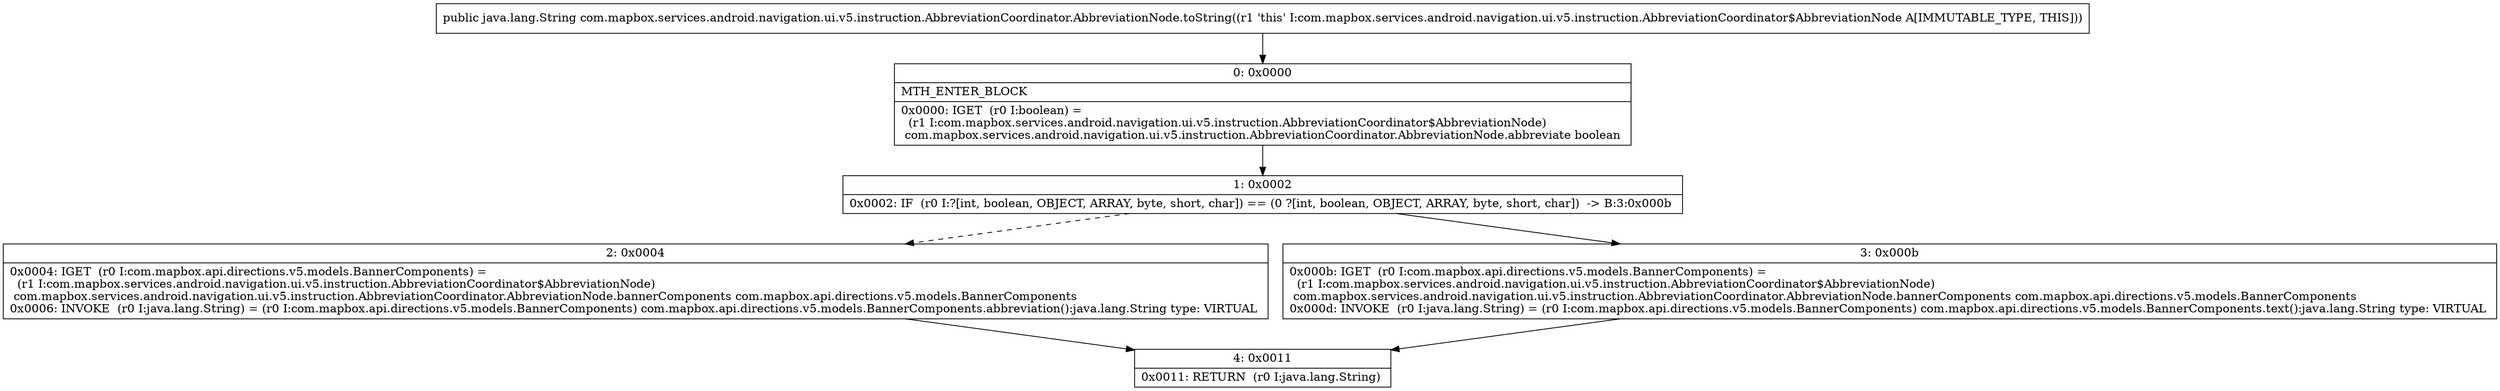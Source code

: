 digraph "CFG forcom.mapbox.services.android.navigation.ui.v5.instruction.AbbreviationCoordinator.AbbreviationNode.toString()Ljava\/lang\/String;" {
Node_0 [shape=record,label="{0\:\ 0x0000|MTH_ENTER_BLOCK\l|0x0000: IGET  (r0 I:boolean) = \l  (r1 I:com.mapbox.services.android.navigation.ui.v5.instruction.AbbreviationCoordinator$AbbreviationNode)\l com.mapbox.services.android.navigation.ui.v5.instruction.AbbreviationCoordinator.AbbreviationNode.abbreviate boolean \l}"];
Node_1 [shape=record,label="{1\:\ 0x0002|0x0002: IF  (r0 I:?[int, boolean, OBJECT, ARRAY, byte, short, char]) == (0 ?[int, boolean, OBJECT, ARRAY, byte, short, char])  \-\> B:3:0x000b \l}"];
Node_2 [shape=record,label="{2\:\ 0x0004|0x0004: IGET  (r0 I:com.mapbox.api.directions.v5.models.BannerComponents) = \l  (r1 I:com.mapbox.services.android.navigation.ui.v5.instruction.AbbreviationCoordinator$AbbreviationNode)\l com.mapbox.services.android.navigation.ui.v5.instruction.AbbreviationCoordinator.AbbreviationNode.bannerComponents com.mapbox.api.directions.v5.models.BannerComponents \l0x0006: INVOKE  (r0 I:java.lang.String) = (r0 I:com.mapbox.api.directions.v5.models.BannerComponents) com.mapbox.api.directions.v5.models.BannerComponents.abbreviation():java.lang.String type: VIRTUAL \l}"];
Node_3 [shape=record,label="{3\:\ 0x000b|0x000b: IGET  (r0 I:com.mapbox.api.directions.v5.models.BannerComponents) = \l  (r1 I:com.mapbox.services.android.navigation.ui.v5.instruction.AbbreviationCoordinator$AbbreviationNode)\l com.mapbox.services.android.navigation.ui.v5.instruction.AbbreviationCoordinator.AbbreviationNode.bannerComponents com.mapbox.api.directions.v5.models.BannerComponents \l0x000d: INVOKE  (r0 I:java.lang.String) = (r0 I:com.mapbox.api.directions.v5.models.BannerComponents) com.mapbox.api.directions.v5.models.BannerComponents.text():java.lang.String type: VIRTUAL \l}"];
Node_4 [shape=record,label="{4\:\ 0x0011|0x0011: RETURN  (r0 I:java.lang.String) \l}"];
MethodNode[shape=record,label="{public java.lang.String com.mapbox.services.android.navigation.ui.v5.instruction.AbbreviationCoordinator.AbbreviationNode.toString((r1 'this' I:com.mapbox.services.android.navigation.ui.v5.instruction.AbbreviationCoordinator$AbbreviationNode A[IMMUTABLE_TYPE, THIS])) }"];
MethodNode -> Node_0;
Node_0 -> Node_1;
Node_1 -> Node_2[style=dashed];
Node_1 -> Node_3;
Node_2 -> Node_4;
Node_3 -> Node_4;
}

